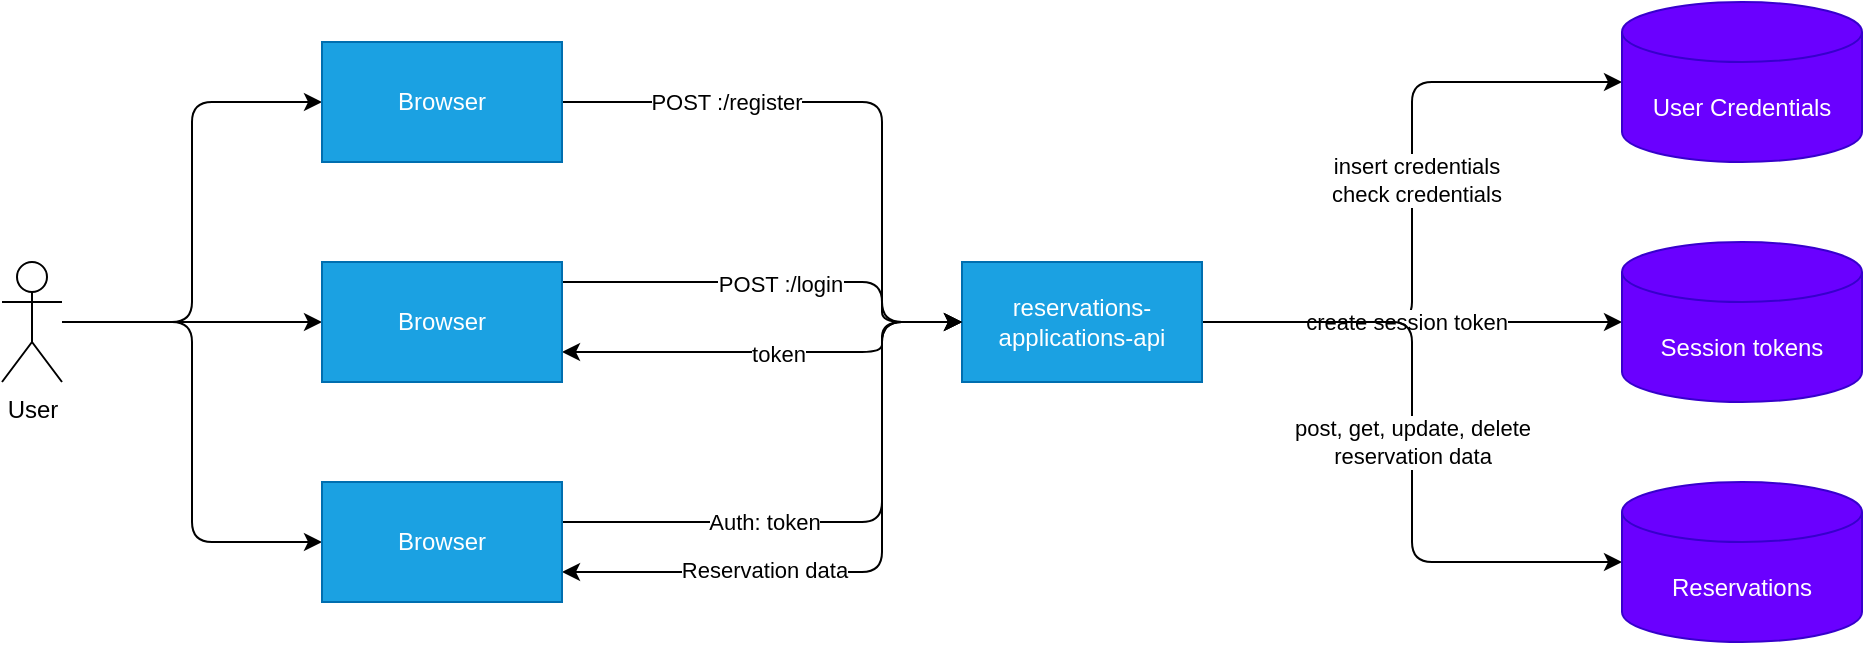 <mxfile>
    <diagram id="MmlYsv8e3NC9ZRCRaKV6" name="Page-1">
        <mxGraphModel dx="2119" dy="668" grid="1" gridSize="10" guides="1" tooltips="1" connect="1" arrows="1" fold="1" page="1" pageScale="1" pageWidth="850" pageHeight="1100" math="0" shadow="0">
            <root>
                <mxCell id="0"/>
                <mxCell id="1" parent="0"/>
                <mxCell id="23" style="edgeStyle=orthogonalEdgeStyle;html=1;entryX=1;entryY=0.75;entryDx=0;entryDy=0;" edge="1" parent="1" target="15">
                    <mxGeometry relative="1" as="geometry">
                        <mxPoint x="200" y="300" as="sourcePoint"/>
                        <Array as="points">
                            <mxPoint x="160" y="300"/>
                            <mxPoint x="160" y="315"/>
                        </Array>
                    </mxGeometry>
                </mxCell>
                <mxCell id="25" value="token" style="edgeLabel;html=1;align=center;verticalAlign=middle;resizable=0;points=[];" vertex="1" connectable="0" parent="23">
                    <mxGeometry x="0.638" y="1" relative="1" as="geometry">
                        <mxPoint x="69" as="offset"/>
                    </mxGeometry>
                </mxCell>
                <mxCell id="26" style="edgeStyle=orthogonalEdgeStyle;html=1;entryX=1;entryY=0.75;entryDx=0;entryDy=0;" edge="1" parent="1" target="16">
                    <mxGeometry relative="1" as="geometry">
                        <mxPoint x="200" y="300" as="sourcePoint"/>
                        <Array as="points">
                            <mxPoint x="160" y="300"/>
                            <mxPoint x="160" y="425"/>
                        </Array>
                    </mxGeometry>
                </mxCell>
                <mxCell id="28" value="Reservation data" style="edgeLabel;html=1;align=center;verticalAlign=middle;resizable=0;points=[];" vertex="1" connectable="0" parent="26">
                    <mxGeometry x="0.738" y="-1" relative="1" as="geometry">
                        <mxPoint x="58" as="offset"/>
                    </mxGeometry>
                </mxCell>
                <mxCell id="32" style="edgeStyle=orthogonalEdgeStyle;html=1;entryX=0;entryY=0.5;entryDx=0;entryDy=0;entryPerimeter=0;" edge="1" parent="1" source="3" target="29">
                    <mxGeometry relative="1" as="geometry"/>
                </mxCell>
                <mxCell id="33" value="insert credentials&lt;br&gt;check credentials" style="edgeLabel;html=1;align=center;verticalAlign=middle;resizable=0;points=[];" vertex="1" connectable="0" parent="32">
                    <mxGeometry x="0.071" y="-2" relative="1" as="geometry">
                        <mxPoint as="offset"/>
                    </mxGeometry>
                </mxCell>
                <mxCell id="34" style="edgeStyle=orthogonalEdgeStyle;html=1;" edge="1" parent="1" source="3" target="30">
                    <mxGeometry relative="1" as="geometry"/>
                </mxCell>
                <mxCell id="35" value="create session token" style="edgeLabel;html=1;align=center;verticalAlign=middle;resizable=0;points=[];" vertex="1" connectable="0" parent="34">
                    <mxGeometry x="-0.029" relative="1" as="geometry">
                        <mxPoint as="offset"/>
                    </mxGeometry>
                </mxCell>
                <mxCell id="36" value="post, get, update, delete&lt;br&gt;reservation data" style="edgeStyle=orthogonalEdgeStyle;html=1;entryX=0;entryY=0.5;entryDx=0;entryDy=0;entryPerimeter=0;" edge="1" parent="1" source="3" target="31">
                    <mxGeometry relative="1" as="geometry"/>
                </mxCell>
                <mxCell id="3" value="reservations-applications-api" style="whiteSpace=wrap;html=1;fillColor=#1ba1e2;fontColor=#ffffff;strokeColor=#006EAF;" vertex="1" parent="1">
                    <mxGeometry x="200" y="270" width="120" height="60" as="geometry"/>
                </mxCell>
                <mxCell id="17" style="edgeStyle=orthogonalEdgeStyle;html=1;entryX=0;entryY=0.5;entryDx=0;entryDy=0;" edge="1" parent="1" source="10" target="14">
                    <mxGeometry relative="1" as="geometry"/>
                </mxCell>
                <mxCell id="18" style="edgeStyle=orthogonalEdgeStyle;html=1;entryX=0;entryY=0.5;entryDx=0;entryDy=0;" edge="1" parent="1" source="10" target="15">
                    <mxGeometry relative="1" as="geometry"/>
                </mxCell>
                <mxCell id="19" style="edgeStyle=orthogonalEdgeStyle;html=1;entryX=0;entryY=0.5;entryDx=0;entryDy=0;" edge="1" parent="1" source="10" target="16">
                    <mxGeometry relative="1" as="geometry"/>
                </mxCell>
                <mxCell id="10" value="User" style="shape=umlActor;verticalLabelPosition=bottom;verticalAlign=top;html=1;outlineConnect=0;" vertex="1" parent="1">
                    <mxGeometry x="-280" y="270" width="30" height="60" as="geometry"/>
                </mxCell>
                <mxCell id="22" value="POST :/register" style="edgeStyle=orthogonalEdgeStyle;html=1;entryX=0;entryY=0.5;entryDx=0;entryDy=0;" edge="1" parent="1" source="14">
                    <mxGeometry x="-0.474" relative="1" as="geometry">
                        <mxPoint x="200" y="300" as="targetPoint"/>
                        <Array as="points">
                            <mxPoint x="160" y="190"/>
                            <mxPoint x="160" y="300"/>
                        </Array>
                        <mxPoint as="offset"/>
                    </mxGeometry>
                </mxCell>
                <mxCell id="14" value="Browser" style="whiteSpace=wrap;html=1;fillColor=#1ba1e2;fontColor=#ffffff;strokeColor=#006EAF;" vertex="1" parent="1">
                    <mxGeometry x="-120" y="160" width="120" height="60" as="geometry"/>
                </mxCell>
                <mxCell id="21" style="edgeStyle=orthogonalEdgeStyle;html=1;" edge="1" parent="1" source="15">
                    <mxGeometry relative="1" as="geometry">
                        <mxPoint x="200" y="300" as="targetPoint"/>
                        <Array as="points">
                            <mxPoint x="160" y="280"/>
                            <mxPoint x="160" y="300"/>
                        </Array>
                    </mxGeometry>
                </mxCell>
                <mxCell id="24" value="POST :/login" style="edgeLabel;html=1;align=center;verticalAlign=middle;resizable=0;points=[];" vertex="1" connectable="0" parent="21">
                    <mxGeometry x="-0.643" y="-1" relative="1" as="geometry">
                        <mxPoint x="69" as="offset"/>
                    </mxGeometry>
                </mxCell>
                <mxCell id="15" value="Browser" style="whiteSpace=wrap;html=1;fillColor=#1ba1e2;fontColor=#ffffff;strokeColor=#006EAF;" vertex="1" parent="1">
                    <mxGeometry x="-120" y="270" width="120" height="60" as="geometry"/>
                </mxCell>
                <mxCell id="20" style="edgeStyle=orthogonalEdgeStyle;html=1;entryX=0;entryY=0.5;entryDx=0;entryDy=0;" edge="1" parent="1" source="16">
                    <mxGeometry relative="1" as="geometry">
                        <mxPoint x="200" y="300" as="targetPoint"/>
                        <Array as="points">
                            <mxPoint x="160" y="400"/>
                            <mxPoint x="160" y="300"/>
                        </Array>
                    </mxGeometry>
                </mxCell>
                <mxCell id="27" value="Auth: token" style="edgeLabel;html=1;align=center;verticalAlign=middle;resizable=0;points=[];" vertex="1" connectable="0" parent="20">
                    <mxGeometry x="-0.678" relative="1" as="geometry">
                        <mxPoint x="52" as="offset"/>
                    </mxGeometry>
                </mxCell>
                <mxCell id="16" value="Browser" style="whiteSpace=wrap;html=1;fillColor=#1ba1e2;fontColor=#ffffff;strokeColor=#006EAF;" vertex="1" parent="1">
                    <mxGeometry x="-120" y="380" width="120" height="60" as="geometry"/>
                </mxCell>
                <mxCell id="29" value="User Credentials" style="shape=cylinder3;whiteSpace=wrap;html=1;boundedLbl=1;backgroundOutline=1;size=15;fillColor=#6a00ff;fontColor=#ffffff;strokeColor=#3700CC;" vertex="1" parent="1">
                    <mxGeometry x="530" y="140" width="120" height="80" as="geometry"/>
                </mxCell>
                <mxCell id="30" value="Session tokens" style="shape=cylinder3;whiteSpace=wrap;html=1;boundedLbl=1;backgroundOutline=1;size=15;fillColor=#6a00ff;fontColor=#ffffff;strokeColor=#3700CC;" vertex="1" parent="1">
                    <mxGeometry x="530" y="260" width="120" height="80" as="geometry"/>
                </mxCell>
                <mxCell id="31" value="Reservations" style="shape=cylinder3;whiteSpace=wrap;html=1;boundedLbl=1;backgroundOutline=1;size=15;fillColor=#6a00ff;fontColor=#ffffff;strokeColor=#3700CC;" vertex="1" parent="1">
                    <mxGeometry x="530" y="380" width="120" height="80" as="geometry"/>
                </mxCell>
            </root>
        </mxGraphModel>
    </diagram>
</mxfile>